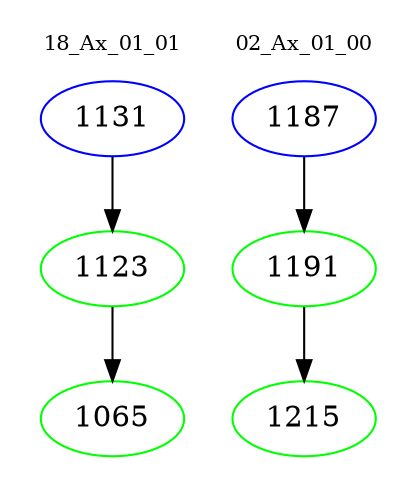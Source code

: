 digraph{
subgraph cluster_0 {
color = white
label = "18_Ax_01_01";
fontsize=10;
T0_1131 [label="1131", color="blue"]
T0_1131 -> T0_1123 [color="black"]
T0_1123 [label="1123", color="green"]
T0_1123 -> T0_1065 [color="black"]
T0_1065 [label="1065", color="green"]
}
subgraph cluster_1 {
color = white
label = "02_Ax_01_00";
fontsize=10;
T1_1187 [label="1187", color="blue"]
T1_1187 -> T1_1191 [color="black"]
T1_1191 [label="1191", color="green"]
T1_1191 -> T1_1215 [color="black"]
T1_1215 [label="1215", color="green"]
}
}
